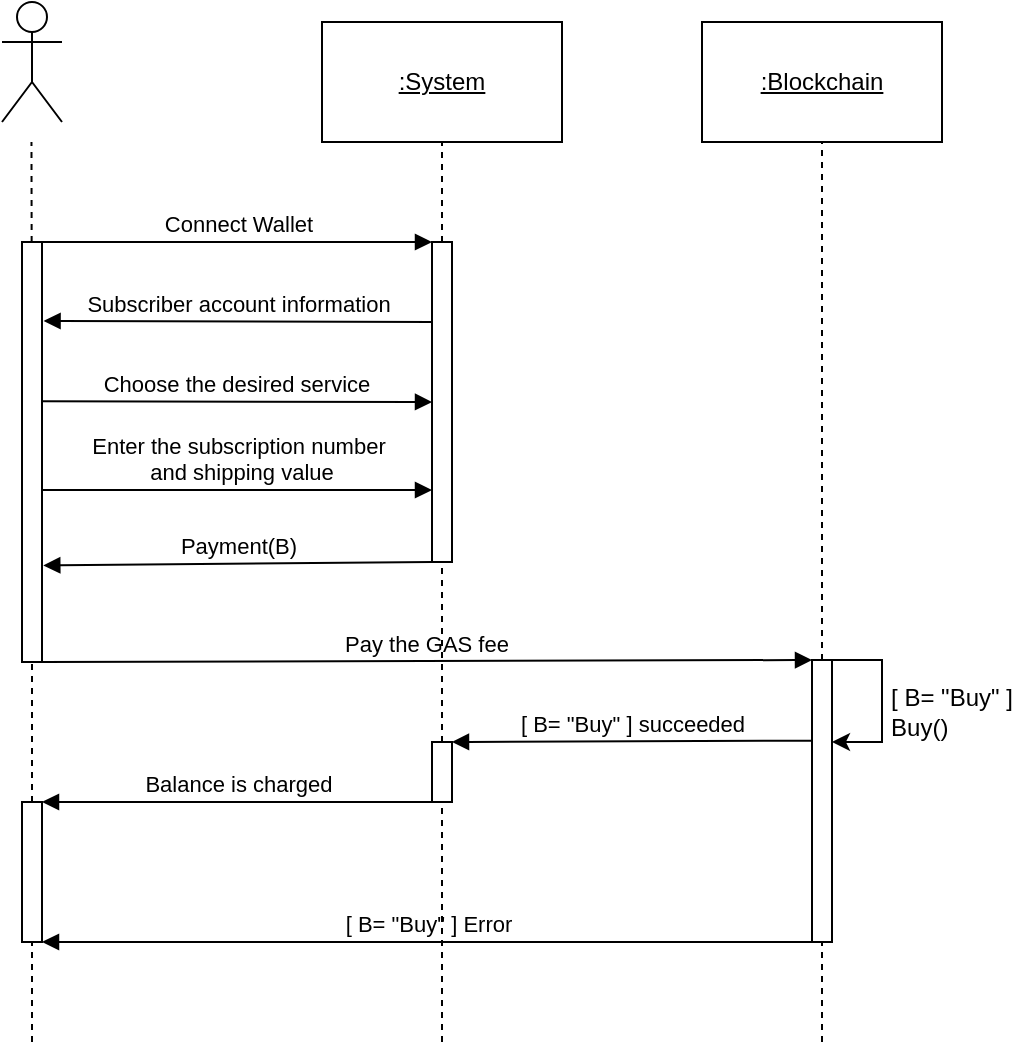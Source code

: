 <mxfile version="16.2.7" type="github">
  <diagram id="AR_MfOo3Hp1RGb-NP4cN" name="Page-1">
    <mxGraphModel dx="823" dy="562" grid="1" gridSize="10" guides="1" tooltips="1" connect="1" arrows="1" fold="1" page="1" pageScale="1" pageWidth="850" pageHeight="1100" math="0" shadow="0">
      <root>
        <mxCell id="0" />
        <mxCell id="1" parent="0" />
        <mxCell id="UZTgPrUg466q5XbxoCcg-1" value="" style="shape=umlActor;verticalLabelPosition=bottom;verticalAlign=top;html=1;outlineConnect=0;" vertex="1" parent="1">
          <mxGeometry x="40" y="40" width="30" height="60" as="geometry" />
        </mxCell>
        <mxCell id="UZTgPrUg466q5XbxoCcg-2" value="&lt;u&gt;:System&lt;/u&gt;" style="rounded=0;whiteSpace=wrap;html=1;" vertex="1" parent="1">
          <mxGeometry x="200" y="50" width="120" height="60" as="geometry" />
        </mxCell>
        <mxCell id="UZTgPrUg466q5XbxoCcg-3" value="&lt;u&gt;:Blockchain&lt;/u&gt;" style="rounded=0;whiteSpace=wrap;html=1;" vertex="1" parent="1">
          <mxGeometry x="390" y="50" width="120" height="60" as="geometry" />
        </mxCell>
        <mxCell id="UZTgPrUg466q5XbxoCcg-5" value="" style="endArrow=none;dashed=1;html=1;rounded=0;entryX=0.5;entryY=1;entryDx=0;entryDy=0;startArrow=none;" edge="1" parent="1" target="UZTgPrUg466q5XbxoCcg-2">
          <mxGeometry width="50" height="50" relative="1" as="geometry">
            <mxPoint x="260" y="160" as="sourcePoint" />
            <mxPoint x="500" y="200" as="targetPoint" />
          </mxGeometry>
        </mxCell>
        <mxCell id="UZTgPrUg466q5XbxoCcg-6" value="" style="endArrow=none;dashed=1;html=1;rounded=0;entryX=0.5;entryY=1;entryDx=0;entryDy=0;startArrow=none;" edge="1" parent="1" source="UZTgPrUg466q5XbxoCcg-47" target="UZTgPrUg466q5XbxoCcg-3">
          <mxGeometry width="50" height="50" relative="1" as="geometry">
            <mxPoint x="450" y="560" as="sourcePoint" />
            <mxPoint x="449.58" y="140" as="targetPoint" />
          </mxGeometry>
        </mxCell>
        <mxCell id="UZTgPrUg466q5XbxoCcg-8" value="" style="endArrow=none;dashed=1;html=1;rounded=0;entryX=0.5;entryY=1;entryDx=0;entryDy=0;startArrow=none;" edge="1" parent="1" source="UZTgPrUg466q5XbxoCcg-29">
          <mxGeometry width="50" height="50" relative="1" as="geometry">
            <mxPoint x="54.74" y="440" as="sourcePoint" />
            <mxPoint x="54.74" y="110" as="targetPoint" />
          </mxGeometry>
        </mxCell>
        <mxCell id="UZTgPrUg466q5XbxoCcg-13" value="Choose the desired service" style="html=1;verticalAlign=bottom;endArrow=block;rounded=0;exitX=0.957;exitY=0.379;exitDx=0;exitDy=0;exitPerimeter=0;entryX=0;entryY=0.5;entryDx=0;entryDy=0;" edge="1" parent="1" source="UZTgPrUg466q5XbxoCcg-29" target="UZTgPrUg466q5XbxoCcg-28">
          <mxGeometry width="80" relative="1" as="geometry">
            <mxPoint x="80" y="250" as="sourcePoint" />
            <mxPoint x="250" y="240" as="targetPoint" />
          </mxGeometry>
        </mxCell>
        <mxCell id="UZTgPrUg466q5XbxoCcg-20" value="Subscriber account information" style="html=1;verticalAlign=bottom;endArrow=block;rounded=0;exitX=0;exitY=1;exitDx=0;exitDy=0;entryX=1.079;entryY=0.188;entryDx=0;entryDy=0;entryPerimeter=0;" edge="1" parent="1" target="UZTgPrUg466q5XbxoCcg-29">
          <mxGeometry width="80" relative="1" as="geometry">
            <mxPoint x="255" y="200" as="sourcePoint" />
            <mxPoint x="70" y="200" as="targetPoint" />
          </mxGeometry>
        </mxCell>
        <mxCell id="UZTgPrUg466q5XbxoCcg-22" value="Enter the subscription number&lt;br&gt;&amp;nbsp;and shipping value" style="html=1;verticalAlign=bottom;endArrow=block;rounded=0;entryX=0;entryY=0.775;entryDx=0;entryDy=0;entryPerimeter=0;" edge="1" parent="1" target="UZTgPrUg466q5XbxoCcg-28">
          <mxGeometry width="80" relative="1" as="geometry">
            <mxPoint x="60" y="284" as="sourcePoint" />
            <mxPoint x="250.08" y="283.96" as="targetPoint" />
          </mxGeometry>
        </mxCell>
        <mxCell id="UZTgPrUg466q5XbxoCcg-24" value="Payment(B)" style="html=1;verticalAlign=bottom;endArrow=block;rounded=0;exitX=0;exitY=1;exitDx=0;exitDy=0;entryX=1.064;entryY=0.77;entryDx=0;entryDy=0;entryPerimeter=0;" edge="1" parent="1" source="UZTgPrUg466q5XbxoCcg-28" target="UZTgPrUg466q5XbxoCcg-29">
          <mxGeometry width="80" relative="1" as="geometry">
            <mxPoint x="250.0" y="320.0" as="sourcePoint" />
            <mxPoint x="80" y="320" as="targetPoint" />
          </mxGeometry>
        </mxCell>
        <mxCell id="UZTgPrUg466q5XbxoCcg-25" value="Pay the GAS fee" style="html=1;verticalAlign=bottom;endArrow=block;rounded=0;exitX=1;exitY=1;exitDx=0;exitDy=0;entryX=0;entryY=0;entryDx=0;entryDy=0;" edge="1" parent="1" source="UZTgPrUg466q5XbxoCcg-29" target="UZTgPrUg466q5XbxoCcg-47">
          <mxGeometry width="80" relative="1" as="geometry">
            <mxPoint x="60.0" y="360.5" as="sourcePoint" />
            <mxPoint x="420" y="360" as="targetPoint" />
          </mxGeometry>
        </mxCell>
        <mxCell id="UZTgPrUg466q5XbxoCcg-27" value="Connect Wallet" style="html=1;verticalAlign=bottom;endArrow=block;rounded=0;entryX=0;entryY=0;entryDx=0;entryDy=0;" edge="1" parent="1">
          <mxGeometry width="80" relative="1" as="geometry">
            <mxPoint x="60" y="160" as="sourcePoint" />
            <mxPoint x="255" y="160" as="targetPoint" />
          </mxGeometry>
        </mxCell>
        <mxCell id="UZTgPrUg466q5XbxoCcg-29" value="" style="rounded=0;whiteSpace=wrap;html=1;" vertex="1" parent="1">
          <mxGeometry x="50" y="160" width="10" height="210" as="geometry" />
        </mxCell>
        <mxCell id="UZTgPrUg466q5XbxoCcg-30" value="" style="endArrow=none;dashed=1;html=1;rounded=0;entryX=0.5;entryY=1;entryDx=0;entryDy=0;startArrow=none;" edge="1" parent="1" source="UZTgPrUg466q5XbxoCcg-50" target="UZTgPrUg466q5XbxoCcg-29">
          <mxGeometry width="50" height="50" relative="1" as="geometry">
            <mxPoint x="55" y="560" as="sourcePoint" />
            <mxPoint x="54.74" y="110" as="targetPoint" />
          </mxGeometry>
        </mxCell>
        <mxCell id="UZTgPrUg466q5XbxoCcg-34" value="" style="endArrow=classic;html=1;rounded=0;exitX=1;exitY=0;exitDx=0;exitDy=0;" edge="1" parent="1" source="UZTgPrUg466q5XbxoCcg-47">
          <mxGeometry width="50" height="50" relative="1" as="geometry">
            <mxPoint x="455.73" y="378.6" as="sourcePoint" />
            <mxPoint x="455" y="410" as="targetPoint" />
            <Array as="points">
              <mxPoint x="480" y="369" />
              <mxPoint x="480" y="410" />
            </Array>
          </mxGeometry>
        </mxCell>
        <mxCell id="UZTgPrUg466q5XbxoCcg-35" value="[ B= &quot;Buy&quot; ]&lt;br&gt;&lt;div style=&quot;text-align: left&quot;&gt;&lt;span&gt;Buy()&lt;/span&gt;&lt;/div&gt;" style="text;html=1;strokeColor=none;fillColor=none;align=center;verticalAlign=middle;whiteSpace=wrap;rounded=0;" vertex="1" parent="1">
          <mxGeometry x="480" y="380" width="70" height="30" as="geometry" />
        </mxCell>
        <mxCell id="UZTgPrUg466q5XbxoCcg-38" value="[ B= &quot;Buy&quot; ]&amp;nbsp;succeeded" style="html=1;verticalAlign=bottom;endArrow=block;rounded=0;exitX=-0.004;exitY=0.286;exitDx=0;exitDy=0;entryX=1;entryY=0;entryDx=0;entryDy=0;exitPerimeter=0;" edge="1" parent="1" source="UZTgPrUg466q5XbxoCcg-47" target="UZTgPrUg466q5XbxoCcg-49">
          <mxGeometry width="80" relative="1" as="geometry">
            <mxPoint x="420" y="420" as="sourcePoint" />
            <mxPoint x="270" y="409" as="targetPoint" />
          </mxGeometry>
        </mxCell>
        <mxCell id="UZTgPrUg466q5XbxoCcg-41" value="Balance is charged" style="html=1;verticalAlign=bottom;endArrow=block;rounded=0;entryX=1;entryY=0;entryDx=0;entryDy=0;exitX=0;exitY=1;exitDx=0;exitDy=0;" edge="1" parent="1" source="UZTgPrUg466q5XbxoCcg-49" target="UZTgPrUg466q5XbxoCcg-50">
          <mxGeometry width="80" relative="1" as="geometry">
            <mxPoint x="250" y="440" as="sourcePoint" />
            <mxPoint x="80" y="444" as="targetPoint" />
          </mxGeometry>
        </mxCell>
        <mxCell id="UZTgPrUg466q5XbxoCcg-42" value="[ B= &quot;Buy&quot; ]&amp;nbsp;Error" style="html=1;verticalAlign=bottom;endArrow=block;rounded=0;exitX=0;exitY=1;exitDx=0;exitDy=0;entryX=1;entryY=1;entryDx=0;entryDy=0;" edge="1" parent="1" source="UZTgPrUg466q5XbxoCcg-47" target="UZTgPrUg466q5XbxoCcg-50">
          <mxGeometry width="80" relative="1" as="geometry">
            <mxPoint x="420" y="510" as="sourcePoint" />
            <mxPoint x="80" y="510" as="targetPoint" />
          </mxGeometry>
        </mxCell>
        <mxCell id="UZTgPrUg466q5XbxoCcg-44" value="" style="endArrow=none;dashed=1;html=1;rounded=0;entryX=0.5;entryY=1;entryDx=0;entryDy=0;startArrow=none;" edge="1" parent="1" source="UZTgPrUg466q5XbxoCcg-28">
          <mxGeometry width="50" height="50" relative="1" as="geometry">
            <mxPoint x="260" y="420" as="sourcePoint" />
            <mxPoint x="260" y="200" as="targetPoint" />
          </mxGeometry>
        </mxCell>
        <mxCell id="UZTgPrUg466q5XbxoCcg-28" value="" style="rounded=0;whiteSpace=wrap;html=1;" vertex="1" parent="1">
          <mxGeometry x="255" y="160" width="10" height="160" as="geometry" />
        </mxCell>
        <mxCell id="UZTgPrUg466q5XbxoCcg-45" value="" style="endArrow=none;dashed=1;html=1;rounded=0;entryX=0.5;entryY=1;entryDx=0;entryDy=0;startArrow=none;" edge="1" parent="1" target="UZTgPrUg466q5XbxoCcg-28">
          <mxGeometry width="50" height="50" relative="1" as="geometry">
            <mxPoint x="260" y="560" as="sourcePoint" />
            <mxPoint x="260" y="220" as="targetPoint" />
          </mxGeometry>
        </mxCell>
        <mxCell id="UZTgPrUg466q5XbxoCcg-47" value="" style="rounded=0;whiteSpace=wrap;html=1;" vertex="1" parent="1">
          <mxGeometry x="445" y="369" width="10" height="141" as="geometry" />
        </mxCell>
        <mxCell id="UZTgPrUg466q5XbxoCcg-48" value="" style="endArrow=none;dashed=1;html=1;rounded=0;entryX=0.5;entryY=1;entryDx=0;entryDy=0;startArrow=none;" edge="1" parent="1" target="UZTgPrUg466q5XbxoCcg-47">
          <mxGeometry width="50" height="50" relative="1" as="geometry">
            <mxPoint x="450" y="560.0" as="sourcePoint" />
            <mxPoint x="450" y="110" as="targetPoint" />
          </mxGeometry>
        </mxCell>
        <mxCell id="UZTgPrUg466q5XbxoCcg-49" value="" style="rounded=0;whiteSpace=wrap;html=1;" vertex="1" parent="1">
          <mxGeometry x="255" y="410" width="10" height="30" as="geometry" />
        </mxCell>
        <mxCell id="UZTgPrUg466q5XbxoCcg-50" value="" style="rounded=0;whiteSpace=wrap;html=1;" vertex="1" parent="1">
          <mxGeometry x="50" y="440" width="10" height="70" as="geometry" />
        </mxCell>
        <mxCell id="UZTgPrUg466q5XbxoCcg-51" value="" style="endArrow=none;dashed=1;html=1;rounded=0;entryX=0.5;entryY=1;entryDx=0;entryDy=0;" edge="1" parent="1" target="UZTgPrUg466q5XbxoCcg-50">
          <mxGeometry width="50" height="50" relative="1" as="geometry">
            <mxPoint x="55" y="560" as="sourcePoint" />
            <mxPoint x="55" y="370.0" as="targetPoint" />
          </mxGeometry>
        </mxCell>
      </root>
    </mxGraphModel>
  </diagram>
</mxfile>
